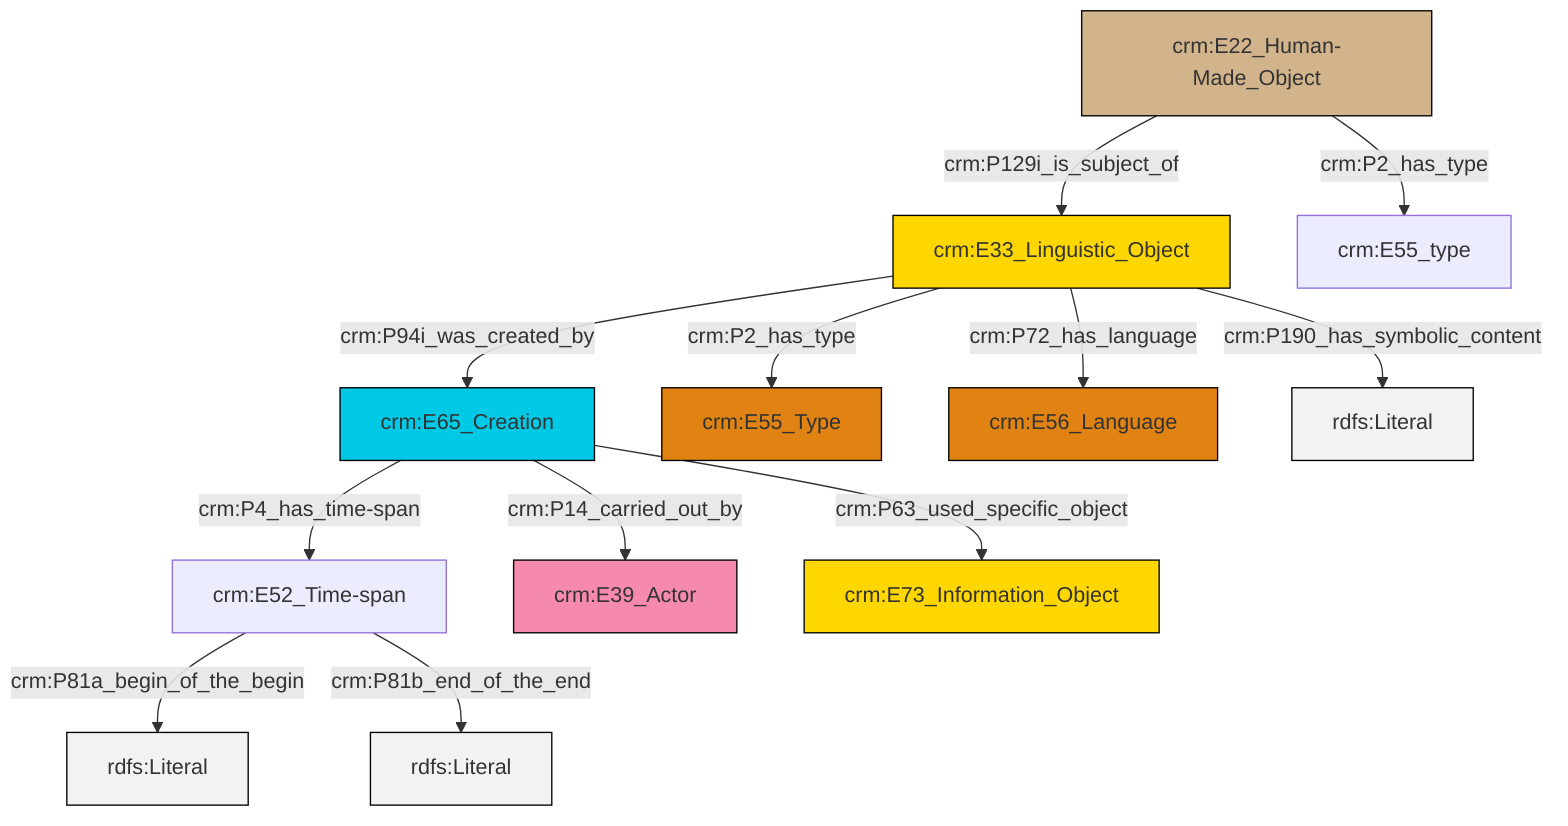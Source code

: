 graph TD
classDef Literal fill:#f2f2f2,stroke:#000000;
classDef CRM_Entity fill:#FFFFFF,stroke:#000000;
classDef Temporal_Entity fill:#00C9E6, stroke:#000000;
classDef Type fill:#E18312, stroke:#000000;
classDef Time-Span fill:#2C9C91, stroke:#000000;
classDef Appellation fill:#FFEB7F, stroke:#000000;
classDef Place fill:#008836, stroke:#000000;
classDef Persistent_Item fill:#B266B2, stroke:#000000;
classDef Conceptual_Object fill:#FFD700, stroke:#000000;
classDef Physical_Thing fill:#D2B48C, stroke:#000000;
classDef Actor fill:#f58aad, stroke:#000000;
classDef PC_Classes fill:#4ce600, stroke:#000000;
classDef Multi fill:#cccccc,stroke:#000000;

0["crm:E52_Time-span"]:::Default -->|crm:P81a_begin_of_the_begin| 1[rdfs:Literal]:::Literal
2["crm:E65_Creation"]:::Temporal_Entity -->|crm:P4_has_time-span| 0["crm:E52_Time-span"]:::Default
2["crm:E65_Creation"]:::Temporal_Entity -->|crm:P14_carried_out_by| 4["crm:E39_Actor"]:::Actor
9["crm:E22_Human-Made_Object"]:::Physical_Thing -->|crm:P129i_is_subject_of| 10["crm:E33_Linguistic_Object"]:::Conceptual_Object
2["crm:E65_Creation"]:::Temporal_Entity -->|crm:P63_used_specific_object| 11["crm:E73_Information_Object"]:::Conceptual_Object
10["crm:E33_Linguistic_Object"]:::Conceptual_Object -->|crm:P2_has_type| 5["crm:E55_Type"]:::Type
10["crm:E33_Linguistic_Object"]:::Conceptual_Object -->|crm:P94i_was_created_by| 2["crm:E65_Creation"]:::Temporal_Entity
10["crm:E33_Linguistic_Object"]:::Conceptual_Object -->|crm:P190_has_symbolic_content| 13[rdfs:Literal]:::Literal
9["crm:E22_Human-Made_Object"]:::Physical_Thing -->|crm:P2_has_type| 15["crm:E55_type"]:::Default
0["crm:E52_Time-span"]:::Default -->|crm:P81b_end_of_the_end| 19[rdfs:Literal]:::Literal
10["crm:E33_Linguistic_Object"]:::Conceptual_Object -->|crm:P72_has_language| 7["crm:E56_Language"]:::Type